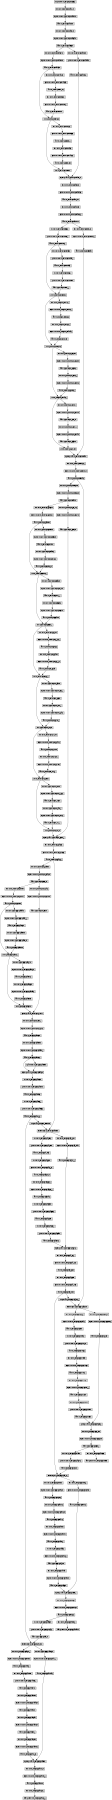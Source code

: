 digraph {
	graph [size="12,12"]
	node [align=left fontname=monospace fontsize=10 height=0.2 ranksep=0.1 shape=box style=filled]
	"QuantStub-140275204821536"
	"Conv2d-140272762291440"
	"BatchNorm2d-140272762292112"
	"ReLU-140272762291728"
	"Conv2d-140272762291248"
	"BatchNorm2d-140272762292592"
	"ReLU-140272762293360"
	"Conv2d-140272762290672"
	"BatchNorm2d-140272762291008"
	"ReLU-140272762291968"
	"Conv2d-140272762179648"
	"BatchNorm2d-140272762179696"
	"ReLU-140272762180416"
	"Conv2d-140272762183584"
	"BatchNorm2d-140272762180224"
	"ReLU-140272762180272"
	"Add-140272762180752"
	"Conv2d-140272762183248"
	"BatchNorm2d-140272762183536"
	"ReLU-140272762183344"
	"Conv2d-140272762182960"
	"BatchNorm2d-140272762179840"
	"ReLU-140272762183488"
	"Add-140272762183200"
	"CatChannel-140272762290240"
	"Conv2d-140272762290576"
	"BatchNorm2d-140272762290960"
	"ReLU-140272762290480"
	"Conv2d-140272762290432"
	"BatchNorm2d-140272762290624"
	"ReLU-140272762290720"
	"Conv2d-140272762183056"
	"BatchNorm2d-140272762182864"
	"ReLU-140272762181184"
	"Conv2d-140272762181952"
	"BatchNorm2d-140272762181904"
	"ReLU-140272762182096"
	"Conv2d-140272762181664"
	"BatchNorm2d-140272762181808"
	"ReLU-140272762182144"
	"Add-140272762182816"
	"Conv2d-140275204812704"
	"BatchNorm2d-140275204812224"
	"ReLU-140275204810256"
	"Conv2d-140275204811504"
	"BatchNorm2d-140275204809296"
	"ReLU-140275204810400"
	"Add-140272762181616"
	"Conv2d-140272762458608"
	"BatchNorm2d-140272762461680"
	"ReLU-140272762461536"
	"Conv2d-140272762462064"
	"BatchNorm2d-140272762460816"
	"ReLU-140272762460384"
	"Add-140275204811984"
	"Conv2d-140272762461104"
	"BatchNorm2d-140272762462112"
	"ReLU-140272762461248"
	"Conv2d-140272762460144"
	"BatchNorm2d-140272762460192"
	"ReLU-140272762459520"
	"Add-140272762460480"
	"CatChannel-140272762182192"
	"Conv2d-140272762182624"
	"BatchNorm2d-140272762181040"
	"ReLU-140272762183296"
	"Conv2d-140272762182528"
	"BatchNorm2d-140272762181568"
	"ReLU-140272762182912"
	"Conv2d-140272762460528"
	"BatchNorm2d-140272762458752"
	"ReLU-140272762459808"
	"Conv2d-140272762588320"
	"BatchNorm2d-140272762588368"
	"ReLU-140272762587072"
	"Conv2d-140272762587936"
	"BatchNorm2d-140272762587456"
	"ReLU-140272762587648"
	"Add-140272762588224"
	"Conv2d-140272762585968"
	"BatchNorm2d-140272762587408"
	"ReLU-140272762587744"
	"Conv2d-140272762585536"
	"BatchNorm2d-140272762588512"
	"ReLU-140272762585920"
	"Add-140272762585824"
	"Conv2d-140272762045488"
	"BatchNorm2d-140272762044624"
	"ReLU-140272762045056"
	"Conv2d-140272762045920"
	"BatchNorm2d-140272762045440"
	"ReLU-140272762046592"
	"Add-140272762586544"
	"Conv2d-140272762046928"
	"BatchNorm2d-140272762046064"
	"ReLU-140272762046688"
	"Conv2d-140272762047024"
	"BatchNorm2d-140272762046496"
	"ReLU-140272762046784"
	"Add-140272762047168"
	"Conv2d-140272762047408"
	"BatchNorm2d-140272762046976"
	"ReLU-140272762047120"
	"Conv2d-140272762047504"
	"BatchNorm2d-140272762046736"
	"ReLU-140272762047264"
	"Add-140272762046832"
	"Conv2d-140272762047888"
	"BatchNorm2d-140272762047456"
	"ReLU-140272762047600"
	"Conv2d-140272762047984"
	"BatchNorm2d-140272762047216"
	"ReLU-140272762047744"
	"Add-140272762047840"
	"CatChannel-140272762458704"
	"Conv2d-140272762459616"
	"BatchNorm2d-140272762461056"
	"ReLU-140272762459664"
	"Conv2d-140272762459232"
	"BatchNorm2d-140272762461968"
	"ReLU-140272762585248"
	"Conv2d-140272762048080"
	"BatchNorm2d-140272762048272"
	"ReLU-140272762048032"
	"Conv2d-140275257692992"
	"BatchNorm2d-140275257692944"
	"ReLU-140275257692752"
	"Conv2d-140275257693088"
	"BatchNorm2d-140275257692848"
	"ReLU-140275257692800"
	"Add-140275257692224"
	"Conv2d-140275257693472"
	"BatchNorm2d-140275257693040"
	"ReLU-140275257693184"
	"Conv2d-140275257693568"
	"BatchNorm2d-140275257692896"
	"ReLU-140275257693328"
	"Add-140275257692512"
	"CatChannel-140272762047072"
	"Conv2d-140272762048224"
	"BatchNorm2d-140272762048416"
	"ReLU-140275257692368"
	"Conv2d-140275257693232"
	"BatchNorm2d-140275257693904"
	"ReLU-140275257693616"
	"MaxPool2d-140275257693808"
	"CatChannel-140275257693952"
	"Conv2d-140275257692608"
	"BatchNorm2d-140275257692272"
	"ReLU-140275257693136"
	"Conv2d-140275257693664"
	"BatchNorm2d-140275257693856"
	"ReLU-140275257692464"
	"Upsample-140275204810208"
	"BstConcat-140272762290288"
	"Conv2d-140275257694336"
	"BatchNorm2d-140275257694288"
	"ReLU-140275257694096"
	"Conv2d-140275257695488"
	"BatchNorm2d-140275257695440"
	"ReLU-140275257695248"
	"Conv2d-140275257695584"
	"BatchNorm2d-140275257695344"
	"ReLU-140275257695296"
	"Conv2d-140275257695968"
	"BatchNorm2d-140275257695536"
	"ReLU-140275257695680"
	"Conv2d-140275257696064"
	"BatchNorm2d-140275257695392"
	"ReLU-140275257696016"
	"CatChannel-140275257694576"
	"Conv2d-140275257694624"
	"BatchNorm2d-140275257694240"
	"ReLU-140275257694528"
	"Conv2d-140275257695632"
	"BatchNorm2d-140275257694768"
	"ReLU-140275257694000"
	"Upsample-140275257694864"
	"BstConcat-140275257695728"
	"Conv2d-140275257516144"
	"BatchNorm2d-140275257516096"
	"ReLU-140275257516288"
	"Conv2d-140275257517296"
	"BatchNorm2d-140275257517248"
	"ReLU-140275257517056"
	"Conv2d-140275257517392"
	"BatchNorm2d-140275257517152"
	"ReLU-140275257517104"
	"Conv2d-140275257517776"
	"BatchNorm2d-140275257517344"
	"ReLU-140275257517488"
	"Conv2d-140275257517872"
	"BatchNorm2d-140275257517200"
	"ReLU-140275257517632"
	"CatChannel-140275257695824"
	"Conv2d-140275257516432"
	"BatchNorm2d-140275257516528"
	"ReLU-140275257516384"
	"Conv2d-140275257517920"
	"BatchNorm2d-140275257695776"
	"ReLU-140275257516720"
	"BstConcat-140275257693424"
	"Conv2d-140275257518112"
	"BatchNorm2d-140275257517968"
	"ReLU-140275257517536"
	"Conv2d-140275257519216"
	"BatchNorm2d-140275257519168"
	"ReLU-140275257518976"
	"Conv2d-140275257519312"
	"BatchNorm2d-140275257519072"
	"ReLU-140275257519024"
	"Conv2d-140275257519696"
	"BatchNorm2d-140275257519264"
	"ReLU-140275257519408"
	"Conv2d-140275257519792"
	"BatchNorm2d-140275257519120"
	"ReLU-140275257519552"
	"CatChannel-140275257518304"
	"Conv2d-140275257518352"
	"BatchNorm2d-140275257518160"
	"ReLU-140275257518256"
	"Conv2d-140275257519360"
	"BatchNorm2d-140275257518496"
	"ReLU-140275257519840"
	"BstConcat-140275257694672"
	"Conv2d-140275257519504"
	"BatchNorm2d-140275257520032"
	"ReLU-140275257519984"
	"Conv2d-140275256792112"
	"BatchNorm2d-140275256792064"
	"ReLU-140275256791872"
	"Conv2d-140275256792208"
	"BatchNorm2d-140275256791968"
	"ReLU-140275256791920"
	"Conv2d-140275256792592"
	"BatchNorm2d-140275256792160"
	"ReLU-140275256792304"
	"Conv2d-140275256792688"
	"BatchNorm2d-140275256792016"
	"ReLU-140275256792448"
	"CatChannel-140275257519888"
	"Conv2d-140275256791248"
	"BatchNorm2d-140275256791344"
	"ReLU-140275256791200"
	"Conv2d-140275256791584"
	"DeQuantStub-140275256792544"
	"Conv2d-140275256791152"
	"BatchNorm2d-140275257519744"
	"ReLU-140275256791296"
	"Conv2d-140275256793024"
	"DeQuantStub-140275256792928"
	"Conv2d-140275257518064"
	"BatchNorm2d-140275257516912"
	"ReLU-140275257518016"
	"Conv2d-140275256792352"
	"DeQuantStub-140275257518832"
	"Conv2d-140275257516240"
	"BatchNorm2d-140275257516336"
	"ReLU-140275257516480"
	"Conv2d-140275257694432"
	"BatchNorm2d-140275257694192"
	"ReLU-140275257694144"
	"Conv2d-140272762047696"
	"BatchNorm2d-140272762048128"
	"ReLU-140272762048320"
	"Conv2d-140272762458416"
	"BatchNorm2d-140272762460672"
	"ReLU-140272762458368"
	"Conv2d-140272762183440"
	"BatchNorm2d-140272762183104"
	"ReLU-140272762183392"
	"Conv2d-140272762290768"
	"BatchNorm2d-140272762290912"
	"ReLU-140272762290864"
	"QuantStub-140275204821536" -> "Conv2d-140272762291440"
	"Conv2d-140272762291440" -> "BatchNorm2d-140272762292112"
	"BatchNorm2d-140272762292112" -> "ReLU-140272762291728"
	"ReLU-140272762291728" -> "Conv2d-140272762291248"
	"Conv2d-140272762291248" -> "BatchNorm2d-140272762292592"
	"BatchNorm2d-140272762292592" -> "ReLU-140272762293360"
	"ReLU-140272762293360" -> "Conv2d-140272762290672"
	"ReLU-140272762293360" -> "Conv2d-140272762290768"
	"Conv2d-140272762290672" -> "BatchNorm2d-140272762291008"
	"BatchNorm2d-140272762291008" -> "ReLU-140272762291968"
	"ReLU-140272762291968" -> "Conv2d-140272762179648"
	"ReLU-140272762291968" -> "Add-140272762180752"
	"Conv2d-140272762179648" -> "BatchNorm2d-140272762179696"
	"BatchNorm2d-140272762179696" -> "ReLU-140272762180416"
	"ReLU-140272762180416" -> "Conv2d-140272762183584"
	"Conv2d-140272762183584" -> "BatchNorm2d-140272762180224"
	"BatchNorm2d-140272762180224" -> "ReLU-140272762180272"
	"ReLU-140272762180272" -> "Add-140272762180752"
	"Add-140272762180752" -> "Conv2d-140272762183248"
	"Add-140272762180752" -> "Add-140272762183200"
	"Conv2d-140272762183248" -> "BatchNorm2d-140272762183536"
	"BatchNorm2d-140272762183536" -> "ReLU-140272762183344"
	"ReLU-140272762183344" -> "Conv2d-140272762182960"
	"Conv2d-140272762182960" -> "BatchNorm2d-140272762179840"
	"BatchNorm2d-140272762179840" -> "ReLU-140272762183488"
	"ReLU-140272762183488" -> "Add-140272762183200"
	"Add-140272762183200" -> "CatChannel-140272762290240"
	"CatChannel-140272762290240" -> "Conv2d-140272762290576"
	"ReLU-140272762290864" -> "CatChannel-140272762290240"
	"Conv2d-140272762290576" -> "BatchNorm2d-140272762290960"
	"BatchNorm2d-140272762290960" -> "ReLU-140272762290480"
	"ReLU-140272762290480" -> "Conv2d-140272762290432"
	"Conv2d-140272762290432" -> "BatchNorm2d-140272762290624"
	"BatchNorm2d-140272762290624" -> "ReLU-140272762290720"
	"ReLU-140272762290720" -> "Conv2d-140272762183056"
	"ReLU-140272762290720" -> "Conv2d-140272762183440"
	"Conv2d-140272762183056" -> "BatchNorm2d-140272762182864"
	"BatchNorm2d-140272762182864" -> "ReLU-140272762181184"
	"ReLU-140272762181184" -> "Conv2d-140272762181952"
	"ReLU-140272762181184" -> "Add-140272762182816"
	"Conv2d-140272762181952" -> "BatchNorm2d-140272762181904"
	"BatchNorm2d-140272762181904" -> "ReLU-140272762182096"
	"ReLU-140272762182096" -> "Conv2d-140272762181664"
	"Conv2d-140272762181664" -> "BatchNorm2d-140272762181808"
	"BatchNorm2d-140272762181808" -> "ReLU-140272762182144"
	"ReLU-140272762182144" -> "Add-140272762182816"
	"Add-140272762182816" -> "Conv2d-140275204812704"
	"Add-140272762182816" -> "Add-140272762181616"
	"Conv2d-140275204812704" -> "BatchNorm2d-140275204812224"
	"BatchNorm2d-140275204812224" -> "ReLU-140275204810256"
	"ReLU-140275204810256" -> "Conv2d-140275204811504"
	"Conv2d-140275204811504" -> "BatchNorm2d-140275204809296"
	"BatchNorm2d-140275204809296" -> "ReLU-140275204810400"
	"ReLU-140275204810400" -> "Add-140272762181616"
	"Add-140272762181616" -> "Conv2d-140272762458608"
	"Add-140272762181616" -> "Add-140275204811984"
	"Conv2d-140272762458608" -> "BatchNorm2d-140272762461680"
	"BatchNorm2d-140272762461680" -> "ReLU-140272762461536"
	"ReLU-140272762461536" -> "Conv2d-140272762462064"
	"Conv2d-140272762462064" -> "BatchNorm2d-140272762460816"
	"BatchNorm2d-140272762460816" -> "ReLU-140272762460384"
	"ReLU-140272762460384" -> "Add-140275204811984"
	"Add-140275204811984" -> "Conv2d-140272762461104"
	"Add-140275204811984" -> "Add-140272762460480"
	"Conv2d-140272762461104" -> "BatchNorm2d-140272762462112"
	"BatchNorm2d-140272762462112" -> "ReLU-140272762461248"
	"ReLU-140272762461248" -> "Conv2d-140272762460144"
	"Conv2d-140272762460144" -> "BatchNorm2d-140272762460192"
	"BatchNorm2d-140272762460192" -> "ReLU-140272762459520"
	"ReLU-140272762459520" -> "Add-140272762460480"
	"Add-140272762460480" -> "CatChannel-140272762182192"
	"CatChannel-140272762182192" -> "Conv2d-140272762182624"
	"ReLU-140272762183392" -> "CatChannel-140272762182192"
	"Conv2d-140272762182624" -> "BatchNorm2d-140272762181040"
	"BatchNorm2d-140272762181040" -> "ReLU-140272762183296"
	"ReLU-140272762183296" -> "Conv2d-140272762182528"
	"ReLU-140272762183296" -> "BstConcat-140275257695728"
	"Conv2d-140272762182528" -> "BatchNorm2d-140272762181568"
	"BatchNorm2d-140272762181568" -> "ReLU-140272762182912"
	"ReLU-140272762182912" -> "Conv2d-140272762460528"
	"ReLU-140272762182912" -> "Conv2d-140272762458416"
	"Conv2d-140272762460528" -> "BatchNorm2d-140272762458752"
	"BatchNorm2d-140272762458752" -> "ReLU-140272762459808"
	"ReLU-140272762459808" -> "Conv2d-140272762588320"
	"ReLU-140272762459808" -> "Add-140272762588224"
	"Conv2d-140272762588320" -> "BatchNorm2d-140272762588368"
	"BatchNorm2d-140272762588368" -> "ReLU-140272762587072"
	"ReLU-140272762587072" -> "Conv2d-140272762587936"
	"Conv2d-140272762587936" -> "BatchNorm2d-140272762587456"
	"BatchNorm2d-140272762587456" -> "ReLU-140272762587648"
	"ReLU-140272762587648" -> "Add-140272762588224"
	"Add-140272762588224" -> "Conv2d-140272762585968"
	"Add-140272762588224" -> "Add-140272762585824"
	"Conv2d-140272762585968" -> "BatchNorm2d-140272762587408"
	"BatchNorm2d-140272762587408" -> "ReLU-140272762587744"
	"ReLU-140272762587744" -> "Conv2d-140272762585536"
	"Conv2d-140272762585536" -> "BatchNorm2d-140272762588512"
	"BatchNorm2d-140272762588512" -> "ReLU-140272762585920"
	"ReLU-140272762585920" -> "Add-140272762585824"
	"Add-140272762585824" -> "Conv2d-140272762045488"
	"Add-140272762585824" -> "Add-140272762586544"
	"Conv2d-140272762045488" -> "BatchNorm2d-140272762044624"
	"BatchNorm2d-140272762044624" -> "ReLU-140272762045056"
	"ReLU-140272762045056" -> "Conv2d-140272762045920"
	"Conv2d-140272762045920" -> "BatchNorm2d-140272762045440"
	"BatchNorm2d-140272762045440" -> "ReLU-140272762046592"
	"ReLU-140272762046592" -> "Add-140272762586544"
	"Add-140272762586544" -> "Conv2d-140272762046928"
	"Add-140272762586544" -> "Add-140272762047168"
	"Conv2d-140272762046928" -> "BatchNorm2d-140272762046064"
	"BatchNorm2d-140272762046064" -> "ReLU-140272762046688"
	"ReLU-140272762046688" -> "Conv2d-140272762047024"
	"Conv2d-140272762047024" -> "BatchNorm2d-140272762046496"
	"BatchNorm2d-140272762046496" -> "ReLU-140272762046784"
	"ReLU-140272762046784" -> "Add-140272762047168"
	"Add-140272762047168" -> "Conv2d-140272762047408"
	"Add-140272762047168" -> "Add-140272762046832"
	"Conv2d-140272762047408" -> "BatchNorm2d-140272762046976"
	"BatchNorm2d-140272762046976" -> "ReLU-140272762047120"
	"ReLU-140272762047120" -> "Conv2d-140272762047504"
	"Conv2d-140272762047504" -> "BatchNorm2d-140272762046736"
	"BatchNorm2d-140272762046736" -> "ReLU-140272762047264"
	"ReLU-140272762047264" -> "Add-140272762046832"
	"Add-140272762046832" -> "Conv2d-140272762047888"
	"Add-140272762046832" -> "Add-140272762047840"
	"Conv2d-140272762047888" -> "BatchNorm2d-140272762047456"
	"BatchNorm2d-140272762047456" -> "ReLU-140272762047600"
	"ReLU-140272762047600" -> "Conv2d-140272762047984"
	"Conv2d-140272762047984" -> "BatchNorm2d-140272762047216"
	"BatchNorm2d-140272762047216" -> "ReLU-140272762047744"
	"ReLU-140272762047744" -> "Add-140272762047840"
	"Add-140272762047840" -> "CatChannel-140272762458704"
	"CatChannel-140272762458704" -> "Conv2d-140272762459616"
	"ReLU-140272762458368" -> "CatChannel-140272762458704"
	"Conv2d-140272762459616" -> "BatchNorm2d-140272762461056"
	"BatchNorm2d-140272762461056" -> "ReLU-140272762459664"
	"ReLU-140272762459664" -> "Conv2d-140272762459232"
	"ReLU-140272762459664" -> "BstConcat-140272762290288"
	"Conv2d-140272762459232" -> "BatchNorm2d-140272762461968"
	"BatchNorm2d-140272762461968" -> "ReLU-140272762585248"
	"ReLU-140272762585248" -> "Conv2d-140272762048080"
	"ReLU-140272762585248" -> "Conv2d-140272762047696"
	"Conv2d-140272762048080" -> "BatchNorm2d-140272762048272"
	"BatchNorm2d-140272762048272" -> "ReLU-140272762048032"
	"ReLU-140272762048032" -> "Conv2d-140275257692992"
	"ReLU-140272762048032" -> "Add-140275257692224"
	"Conv2d-140275257692992" -> "BatchNorm2d-140275257692944"
	"BatchNorm2d-140275257692944" -> "ReLU-140275257692752"
	"ReLU-140275257692752" -> "Conv2d-140275257693088"
	"Conv2d-140275257693088" -> "BatchNorm2d-140275257692848"
	"BatchNorm2d-140275257692848" -> "ReLU-140275257692800"
	"ReLU-140275257692800" -> "Add-140275257692224"
	"Add-140275257692224" -> "Conv2d-140275257693472"
	"Add-140275257692224" -> "Add-140275257692512"
	"Conv2d-140275257693472" -> "BatchNorm2d-140275257693040"
	"BatchNorm2d-140275257693040" -> "ReLU-140275257693184"
	"ReLU-140275257693184" -> "Conv2d-140275257693568"
	"Conv2d-140275257693568" -> "BatchNorm2d-140275257692896"
	"BatchNorm2d-140275257692896" -> "ReLU-140275257693328"
	"ReLU-140275257693328" -> "Add-140275257692512"
	"Add-140275257692512" -> "CatChannel-140272762047072"
	"CatChannel-140272762047072" -> "Conv2d-140272762048224"
	"ReLU-140272762048320" -> "CatChannel-140272762047072"
	"Conv2d-140272762048224" -> "BatchNorm2d-140272762048416"
	"BatchNorm2d-140272762048416" -> "ReLU-140275257692368"
	"ReLU-140275257692368" -> "Conv2d-140275257693232"
	"Conv2d-140275257693232" -> "BatchNorm2d-140275257693904"
	"BatchNorm2d-140275257693904" -> "ReLU-140275257693616"
	"ReLU-140275257693616" -> "MaxPool2d-140275257693808"
	"ReLU-140275257693616" -> "CatChannel-140275257693952"
	"MaxPool2d-140275257693808" -> "CatChannel-140275257693952"
	"CatChannel-140275257693952" -> "Conv2d-140275257692608"
	"Conv2d-140275257692608" -> "BatchNorm2d-140275257692272"
	"BatchNorm2d-140275257692272" -> "ReLU-140275257693136"
	"ReLU-140275257693136" -> "Conv2d-140275257693664"
	"Conv2d-140275257693664" -> "BatchNorm2d-140275257693856"
	"BatchNorm2d-140275257693856" -> "ReLU-140275257692464"
	"ReLU-140275257692464" -> "Upsample-140275204810208"
	"ReLU-140275257692464" -> "BstConcat-140275257694672"
	"Upsample-140275204810208" -> "BstConcat-140272762290288"
	"BstConcat-140272762290288" -> "Conv2d-140275257694336"
	"BstConcat-140272762290288" -> "Conv2d-140275257694432"
	"Conv2d-140275257694336" -> "BatchNorm2d-140275257694288"
	"BatchNorm2d-140275257694288" -> "ReLU-140275257694096"
	"ReLU-140275257694096" -> "Conv2d-140275257695488"
	"Conv2d-140275257695488" -> "BatchNorm2d-140275257695440"
	"BatchNorm2d-140275257695440" -> "ReLU-140275257695248"
	"ReLU-140275257695248" -> "Conv2d-140275257695584"
	"Conv2d-140275257695584" -> "BatchNorm2d-140275257695344"
	"BatchNorm2d-140275257695344" -> "ReLU-140275257695296"
	"ReLU-140275257695296" -> "Conv2d-140275257695968"
	"Conv2d-140275257695968" -> "BatchNorm2d-140275257695536"
	"BatchNorm2d-140275257695536" -> "ReLU-140275257695680"
	"ReLU-140275257695680" -> "Conv2d-140275257696064"
	"Conv2d-140275257696064" -> "BatchNorm2d-140275257695392"
	"BatchNorm2d-140275257695392" -> "ReLU-140275257696016"
	"ReLU-140275257696016" -> "CatChannel-140275257694576"
	"CatChannel-140275257694576" -> "Conv2d-140275257694624"
	"ReLU-140275257694144" -> "CatChannel-140275257694576"
	"Conv2d-140275257694624" -> "BatchNorm2d-140275257694240"
	"BatchNorm2d-140275257694240" -> "ReLU-140275257694528"
	"ReLU-140275257694528" -> "Conv2d-140275257695632"
	"Conv2d-140275257695632" -> "BatchNorm2d-140275257694768"
	"BatchNorm2d-140275257694768" -> "ReLU-140275257694000"
	"ReLU-140275257694000" -> "Upsample-140275257694864"
	"ReLU-140275257694000" -> "BstConcat-140275257693424"
	"Upsample-140275257694864" -> "BstConcat-140275257695728"
	"BstConcat-140275257695728" -> "Conv2d-140275257516144"
	"BstConcat-140275257695728" -> "Conv2d-140275257516240"
	"Conv2d-140275257516144" -> "BatchNorm2d-140275257516096"
	"BatchNorm2d-140275257516096" -> "ReLU-140275257516288"
	"ReLU-140275257516288" -> "Conv2d-140275257517296"
	"Conv2d-140275257517296" -> "BatchNorm2d-140275257517248"
	"BatchNorm2d-140275257517248" -> "ReLU-140275257517056"
	"ReLU-140275257517056" -> "Conv2d-140275257517392"
	"Conv2d-140275257517392" -> "BatchNorm2d-140275257517152"
	"BatchNorm2d-140275257517152" -> "ReLU-140275257517104"
	"ReLU-140275257517104" -> "Conv2d-140275257517776"
	"Conv2d-140275257517776" -> "BatchNorm2d-140275257517344"
	"BatchNorm2d-140275257517344" -> "ReLU-140275257517488"
	"ReLU-140275257517488" -> "Conv2d-140275257517872"
	"Conv2d-140275257517872" -> "BatchNorm2d-140275257517200"
	"BatchNorm2d-140275257517200" -> "ReLU-140275257517632"
	"ReLU-140275257517632" -> "CatChannel-140275257695824"
	"CatChannel-140275257695824" -> "Conv2d-140275257516432"
	"ReLU-140275257516480" -> "CatChannel-140275257695824"
	"Conv2d-140275257516432" -> "BatchNorm2d-140275257516528"
	"BatchNorm2d-140275257516528" -> "ReLU-140275257516384"
	"ReLU-140275257516384" -> "Conv2d-140275257517920"
	"ReLU-140275257516384" -> "Conv2d-140275256792352"
	"Conv2d-140275257517920" -> "BatchNorm2d-140275257695776"
	"BatchNorm2d-140275257695776" -> "ReLU-140275257516720"
	"ReLU-140275257516720" -> "BstConcat-140275257693424"
	"BstConcat-140275257693424" -> "Conv2d-140275257518112"
	"BstConcat-140275257693424" -> "Conv2d-140275257518064"
	"Conv2d-140275257518112" -> "BatchNorm2d-140275257517968"
	"BatchNorm2d-140275257517968" -> "ReLU-140275257517536"
	"ReLU-140275257517536" -> "Conv2d-140275257519216"
	"Conv2d-140275257519216" -> "BatchNorm2d-140275257519168"
	"BatchNorm2d-140275257519168" -> "ReLU-140275257518976"
	"ReLU-140275257518976" -> "Conv2d-140275257519312"
	"Conv2d-140275257519312" -> "BatchNorm2d-140275257519072"
	"BatchNorm2d-140275257519072" -> "ReLU-140275257519024"
	"ReLU-140275257519024" -> "Conv2d-140275257519696"
	"Conv2d-140275257519696" -> "BatchNorm2d-140275257519264"
	"BatchNorm2d-140275257519264" -> "ReLU-140275257519408"
	"ReLU-140275257519408" -> "Conv2d-140275257519792"
	"Conv2d-140275257519792" -> "BatchNorm2d-140275257519120"
	"BatchNorm2d-140275257519120" -> "ReLU-140275257519552"
	"ReLU-140275257519552" -> "CatChannel-140275257518304"
	"CatChannel-140275257518304" -> "Conv2d-140275257518352"
	"ReLU-140275257518016" -> "CatChannel-140275257518304"
	"Conv2d-140275257518352" -> "BatchNorm2d-140275257518160"
	"BatchNorm2d-140275257518160" -> "ReLU-140275257518256"
	"ReLU-140275257518256" -> "Conv2d-140275257519360"
	"ReLU-140275257518256" -> "Conv2d-140275256793024"
	"Conv2d-140275257519360" -> "BatchNorm2d-140275257518496"
	"BatchNorm2d-140275257518496" -> "ReLU-140275257519840"
	"ReLU-140275257519840" -> "BstConcat-140275257694672"
	"BstConcat-140275257694672" -> "Conv2d-140275257519504"
	"BstConcat-140275257694672" -> "Conv2d-140275256791152"
	"Conv2d-140275257519504" -> "BatchNorm2d-140275257520032"
	"BatchNorm2d-140275257520032" -> "ReLU-140275257519984"
	"ReLU-140275257519984" -> "Conv2d-140275256792112"
	"Conv2d-140275256792112" -> "BatchNorm2d-140275256792064"
	"BatchNorm2d-140275256792064" -> "ReLU-140275256791872"
	"ReLU-140275256791872" -> "Conv2d-140275256792208"
	"Conv2d-140275256792208" -> "BatchNorm2d-140275256791968"
	"BatchNorm2d-140275256791968" -> "ReLU-140275256791920"
	"ReLU-140275256791920" -> "Conv2d-140275256792592"
	"Conv2d-140275256792592" -> "BatchNorm2d-140275256792160"
	"BatchNorm2d-140275256792160" -> "ReLU-140275256792304"
	"ReLU-140275256792304" -> "Conv2d-140275256792688"
	"Conv2d-140275256792688" -> "BatchNorm2d-140275256792016"
	"BatchNorm2d-140275256792016" -> "ReLU-140275256792448"
	"ReLU-140275256792448" -> "CatChannel-140275257519888"
	"CatChannel-140275257519888" -> "Conv2d-140275256791248"
	"ReLU-140275256791296" -> "CatChannel-140275257519888"
	"Conv2d-140275256791248" -> "BatchNorm2d-140275256791344"
	"BatchNorm2d-140275256791344" -> "ReLU-140275256791200"
	"ReLU-140275256791200" -> "Conv2d-140275256791584"
	"Conv2d-140275256791584" -> "DeQuantStub-140275256792544"
	"Conv2d-140275256791152" -> "BatchNorm2d-140275257519744"
	"BatchNorm2d-140275257519744" -> "ReLU-140275256791296"
	"Conv2d-140275256793024" -> "DeQuantStub-140275256792928"
	"Conv2d-140275257518064" -> "BatchNorm2d-140275257516912"
	"BatchNorm2d-140275257516912" -> "ReLU-140275257518016"
	"Conv2d-140275256792352" -> "DeQuantStub-140275257518832"
	"Conv2d-140275257516240" -> "BatchNorm2d-140275257516336"
	"BatchNorm2d-140275257516336" -> "ReLU-140275257516480"
	"Conv2d-140275257694432" -> "BatchNorm2d-140275257694192"
	"BatchNorm2d-140275257694192" -> "ReLU-140275257694144"
	"Conv2d-140272762047696" -> "BatchNorm2d-140272762048128"
	"BatchNorm2d-140272762048128" -> "ReLU-140272762048320"
	"Conv2d-140272762458416" -> "BatchNorm2d-140272762460672"
	"BatchNorm2d-140272762460672" -> "ReLU-140272762458368"
	"Conv2d-140272762183440" -> "BatchNorm2d-140272762183104"
	"BatchNorm2d-140272762183104" -> "ReLU-140272762183392"
	"Conv2d-140272762290768" -> "BatchNorm2d-140272762290912"
	"BatchNorm2d-140272762290912" -> "ReLU-140272762290864"
}
